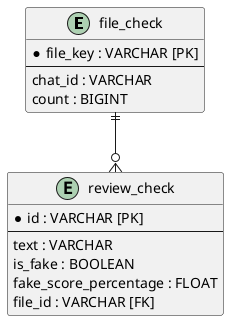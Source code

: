 @startuml
entity file_check {
    * file_key : VARCHAR [PK]
    --
    chat_id : VARCHAR
    count : BIGINT
}

entity review_check {
    * id : VARCHAR [PK]
    --
    text : VARCHAR
    is_fake : BOOLEAN
    fake_score_percentage : FLOAT
    file_id : VARCHAR [FK]
}

file_check ||--o{ review_check
@enduml
